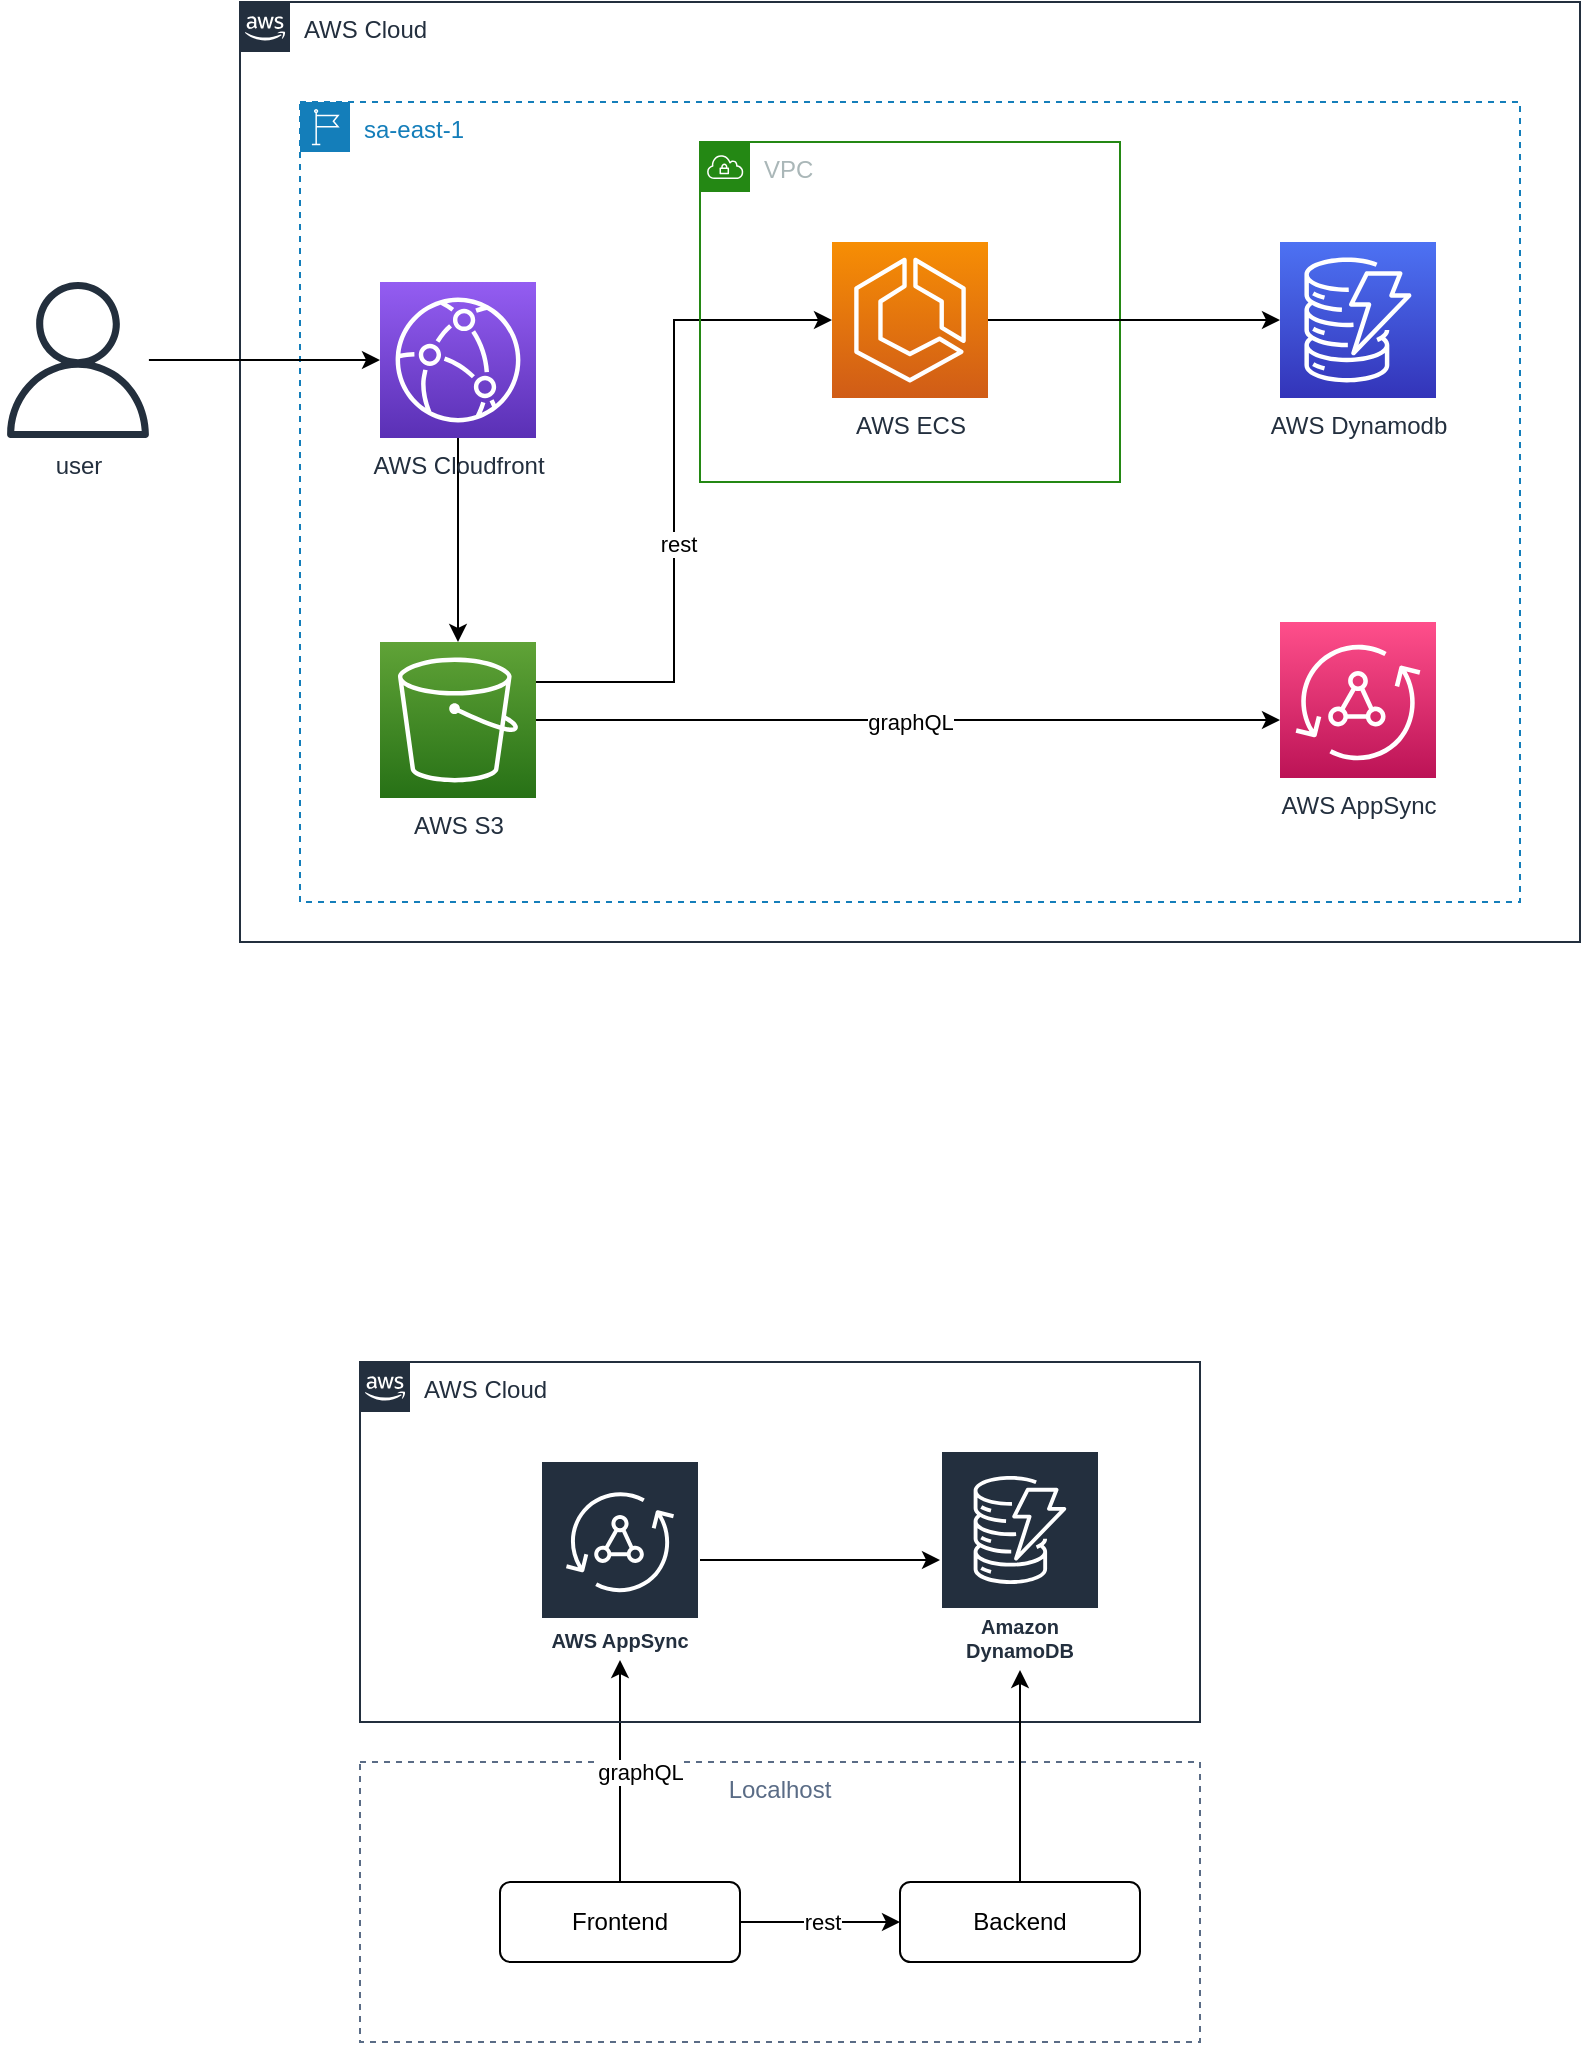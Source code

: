 <mxfile version="19.0.0" type="device"><diagram id="bQM9nf6POHSIRoIgZ3pF" name="Page-1"><mxGraphModel dx="946" dy="1729" grid="1" gridSize="10" guides="1" tooltips="1" connect="1" arrows="1" fold="1" page="1" pageScale="1" pageWidth="827" pageHeight="1169" math="0" shadow="0"><root><mxCell id="0"/><mxCell id="1" parent="0"/><mxCell id="Sqqx98tdszXpvReEp_hM-16" value="Localhost" style="fillColor=none;strokeColor=#5A6C86;dashed=1;verticalAlign=top;fontStyle=0;fontColor=#5A6C86;" parent="1" vertex="1"><mxGeometry x="200" y="410" width="420" height="140" as="geometry"/></mxCell><mxCell id="Sqqx98tdszXpvReEp_hM-5" style="edgeStyle=orthogonalEdgeStyle;rounded=0;orthogonalLoop=1;jettySize=auto;html=1;" parent="1" source="Sqqx98tdszXpvReEp_hM-1" target="Sqqx98tdszXpvReEp_hM-3" edge="1"><mxGeometry relative="1" as="geometry"/></mxCell><mxCell id="Sqqx98tdszXpvReEp_hM-8" value="graphQL" style="edgeLabel;html=1;align=center;verticalAlign=middle;resizable=0;points=[];" parent="Sqqx98tdszXpvReEp_hM-5" vertex="1" connectable="0"><mxGeometry x="-0.033" y="-2" relative="1" as="geometry"><mxPoint x="8" y="-2" as="offset"/></mxGeometry></mxCell><mxCell id="Sqqx98tdszXpvReEp_hM-11" style="edgeStyle=orthogonalEdgeStyle;rounded=0;orthogonalLoop=1;jettySize=auto;html=1;entryX=0;entryY=0.5;entryDx=0;entryDy=0;" parent="1" source="Sqqx98tdszXpvReEp_hM-1" target="Sqqx98tdszXpvReEp_hM-10" edge="1"><mxGeometry relative="1" as="geometry"><Array as="points"><mxPoint x="470" y="490"/></Array></mxGeometry></mxCell><mxCell id="Sqqx98tdszXpvReEp_hM-12" value="rest" style="edgeLabel;html=1;align=center;verticalAlign=middle;resizable=0;points=[];" parent="Sqqx98tdszXpvReEp_hM-11" vertex="1" connectable="0"><mxGeometry x="-0.818" y="2" relative="1" as="geometry"><mxPoint x="33" y="2" as="offset"/></mxGeometry></mxCell><mxCell id="Sqqx98tdszXpvReEp_hM-2" value="AWS Cloud" style="points=[[0,0],[0.25,0],[0.5,0],[0.75,0],[1,0],[1,0.25],[1,0.5],[1,0.75],[1,1],[0.75,1],[0.5,1],[0.25,1],[0,1],[0,0.75],[0,0.5],[0,0.25]];outlineConnect=0;gradientColor=none;html=1;whiteSpace=wrap;fontSize=12;fontStyle=0;container=1;pointerEvents=0;collapsible=0;recursiveResize=0;shape=mxgraph.aws4.group;grIcon=mxgraph.aws4.group_aws_cloud_alt;strokeColor=#232F3E;fillColor=none;verticalAlign=top;align=left;spacingLeft=30;fontColor=#232F3E;dashed=0;" parent="1" vertex="1"><mxGeometry x="200" y="210" width="420" height="180" as="geometry"/></mxCell><mxCell id="Sqqx98tdszXpvReEp_hM-7" style="edgeStyle=orthogonalEdgeStyle;rounded=0;orthogonalLoop=1;jettySize=auto;html=1;" parent="Sqqx98tdszXpvReEp_hM-2" source="Sqqx98tdszXpvReEp_hM-3" target="Sqqx98tdszXpvReEp_hM-4" edge="1"><mxGeometry relative="1" as="geometry"/></mxCell><mxCell id="Sqqx98tdszXpvReEp_hM-3" value="AWS AppSync" style="sketch=0;outlineConnect=0;fontColor=#232F3E;gradientColor=none;strokeColor=#ffffff;fillColor=#232F3E;dashed=0;verticalLabelPosition=middle;verticalAlign=bottom;align=center;html=1;whiteSpace=wrap;fontSize=10;fontStyle=1;spacing=3;shape=mxgraph.aws4.productIcon;prIcon=mxgraph.aws4.appsync;" parent="Sqqx98tdszXpvReEp_hM-2" vertex="1"><mxGeometry x="90" y="49" width="80" height="100" as="geometry"/></mxCell><mxCell id="Sqqx98tdszXpvReEp_hM-4" value="Amazon DynamoDB" style="sketch=0;outlineConnect=0;fontColor=#232F3E;gradientColor=none;strokeColor=#ffffff;fillColor=#232F3E;dashed=0;verticalLabelPosition=middle;verticalAlign=bottom;align=center;html=1;whiteSpace=wrap;fontSize=10;fontStyle=1;spacing=3;shape=mxgraph.aws4.productIcon;prIcon=mxgraph.aws4.dynamodb;" parent="Sqqx98tdszXpvReEp_hM-2" vertex="1"><mxGeometry x="290" y="44" width="80" height="110" as="geometry"/></mxCell><mxCell id="Sqqx98tdszXpvReEp_hM-13" style="edgeStyle=orthogonalEdgeStyle;rounded=0;orthogonalLoop=1;jettySize=auto;html=1;" parent="1" source="Sqqx98tdszXpvReEp_hM-10" target="Sqqx98tdszXpvReEp_hM-4" edge="1"><mxGeometry relative="1" as="geometry"/></mxCell><mxCell id="Sqqx98tdszXpvReEp_hM-10" value="Backend" style="rounded=1;whiteSpace=wrap;html=1;arcSize=13;" parent="1" vertex="1"><mxGeometry x="470" y="470" width="120" height="40" as="geometry"/></mxCell><mxCell id="EenL1CoQds6Piz5d6rtn-5" value="AWS Cloud" style="points=[[0,0],[0.25,0],[0.5,0],[0.75,0],[1,0],[1,0.25],[1,0.5],[1,0.75],[1,1],[0.75,1],[0.5,1],[0.25,1],[0,1],[0,0.75],[0,0.5],[0,0.25]];outlineConnect=0;gradientColor=none;html=1;whiteSpace=wrap;fontSize=12;fontStyle=0;container=1;pointerEvents=0;collapsible=0;recursiveResize=0;shape=mxgraph.aws4.group;grIcon=mxgraph.aws4.group_aws_cloud_alt;strokeColor=#232F3E;fillColor=none;verticalAlign=top;align=left;spacingLeft=30;fontColor=#232F3E;dashed=0;" vertex="1" parent="1"><mxGeometry x="140" y="-470" width="670" height="470" as="geometry"/></mxCell><mxCell id="EenL1CoQds6Piz5d6rtn-9" value="sa-east-1" style="points=[[0,0],[0.25,0],[0.5,0],[0.75,0],[1,0],[1,0.25],[1,0.5],[1,0.75],[1,1],[0.75,1],[0.5,1],[0.25,1],[0,1],[0,0.75],[0,0.5],[0,0.25]];outlineConnect=0;gradientColor=none;html=1;whiteSpace=wrap;fontSize=12;fontStyle=0;container=1;pointerEvents=0;collapsible=0;recursiveResize=0;shape=mxgraph.aws4.group;grIcon=mxgraph.aws4.group_region;strokeColor=#147EBA;fillColor=none;verticalAlign=top;align=left;spacingLeft=30;fontColor=#147EBA;dashed=1;" vertex="1" parent="1"><mxGeometry x="170" y="-420" width="610" height="400" as="geometry"/></mxCell><mxCell id="EenL1CoQds6Piz5d6rtn-13" style="edgeStyle=orthogonalEdgeStyle;rounded=0;orthogonalLoop=1;jettySize=auto;html=1;entryX=0.5;entryY=0;entryDx=0;entryDy=0;entryPerimeter=0;" edge="1" parent="EenL1CoQds6Piz5d6rtn-9" source="EenL1CoQds6Piz5d6rtn-11" target="EenL1CoQds6Piz5d6rtn-12"><mxGeometry relative="1" as="geometry"/></mxCell><mxCell id="EenL1CoQds6Piz5d6rtn-11" value="AWS Cloudfront" style="sketch=0;points=[[0,0,0],[0.25,0,0],[0.5,0,0],[0.75,0,0],[1,0,0],[0,1,0],[0.25,1,0],[0.5,1,0],[0.75,1,0],[1,1,0],[0,0.25,0],[0,0.5,0],[0,0.75,0],[1,0.25,0],[1,0.5,0],[1,0.75,0]];outlineConnect=0;fontColor=#232F3E;gradientColor=#945DF2;gradientDirection=north;fillColor=#5A30B5;strokeColor=#ffffff;dashed=0;verticalLabelPosition=bottom;verticalAlign=top;align=center;html=1;fontSize=12;fontStyle=0;aspect=fixed;shape=mxgraph.aws4.resourceIcon;resIcon=mxgraph.aws4.cloudfront;" vertex="1" parent="EenL1CoQds6Piz5d6rtn-9"><mxGeometry x="40" y="90" width="78" height="78" as="geometry"/></mxCell><mxCell id="EenL1CoQds6Piz5d6rtn-18" style="edgeStyle=orthogonalEdgeStyle;rounded=0;orthogonalLoop=1;jettySize=auto;html=1;entryX=0;entryY=0.5;entryDx=0;entryDy=0;entryPerimeter=0;" edge="1" parent="EenL1CoQds6Piz5d6rtn-9" source="EenL1CoQds6Piz5d6rtn-12" target="EenL1CoQds6Piz5d6rtn-15"><mxGeometry relative="1" as="geometry"><Array as="points"><mxPoint x="187" y="290"/><mxPoint x="187" y="109"/></Array></mxGeometry></mxCell><mxCell id="EenL1CoQds6Piz5d6rtn-24" value="rest" style="edgeLabel;html=1;align=center;verticalAlign=middle;resizable=0;points=[];" vertex="1" connectable="0" parent="EenL1CoQds6Piz5d6rtn-18"><mxGeometry x="-0.158" y="-1" relative="1" as="geometry"><mxPoint x="1" as="offset"/></mxGeometry></mxCell><mxCell id="EenL1CoQds6Piz5d6rtn-21" style="edgeStyle=orthogonalEdgeStyle;rounded=0;orthogonalLoop=1;jettySize=auto;html=1;" edge="1" parent="EenL1CoQds6Piz5d6rtn-9" source="EenL1CoQds6Piz5d6rtn-12" target="EenL1CoQds6Piz5d6rtn-16"><mxGeometry relative="1" as="geometry"><Array as="points"><mxPoint x="540" y="320"/><mxPoint x="540" y="320"/></Array></mxGeometry></mxCell><mxCell id="EenL1CoQds6Piz5d6rtn-25" value="graphQL" style="edgeLabel;html=1;align=center;verticalAlign=middle;resizable=0;points=[];" vertex="1" connectable="0" parent="EenL1CoQds6Piz5d6rtn-21"><mxGeometry x="-0.003" relative="1" as="geometry"><mxPoint x="1" y="1" as="offset"/></mxGeometry></mxCell><mxCell id="EenL1CoQds6Piz5d6rtn-12" value="AWS S3" style="sketch=0;points=[[0,0,0],[0.25,0,0],[0.5,0,0],[0.75,0,0],[1,0,0],[0,1,0],[0.25,1,0],[0.5,1,0],[0.75,1,0],[1,1,0],[0,0.25,0],[0,0.5,0],[0,0.75,0],[1,0.25,0],[1,0.5,0],[1,0.75,0]];outlineConnect=0;fontColor=#232F3E;gradientColor=#60A337;gradientDirection=north;fillColor=#277116;strokeColor=#ffffff;dashed=0;verticalLabelPosition=bottom;verticalAlign=top;align=center;html=1;fontSize=12;fontStyle=0;aspect=fixed;shape=mxgraph.aws4.resourceIcon;resIcon=mxgraph.aws4.s3;" vertex="1" parent="EenL1CoQds6Piz5d6rtn-9"><mxGeometry x="40" y="270" width="78" height="78" as="geometry"/></mxCell><mxCell id="EenL1CoQds6Piz5d6rtn-14" value="VPC" style="points=[[0,0],[0.25,0],[0.5,0],[0.75,0],[1,0],[1,0.25],[1,0.5],[1,0.75],[1,1],[0.75,1],[0.5,1],[0.25,1],[0,1],[0,0.75],[0,0.5],[0,0.25]];outlineConnect=0;gradientColor=none;html=1;whiteSpace=wrap;fontSize=12;fontStyle=0;container=1;pointerEvents=0;collapsible=0;recursiveResize=0;shape=mxgraph.aws4.group;grIcon=mxgraph.aws4.group_vpc;strokeColor=#248814;fillColor=none;verticalAlign=top;align=left;spacingLeft=30;fontColor=#AAB7B8;dashed=0;" vertex="1" parent="EenL1CoQds6Piz5d6rtn-9"><mxGeometry x="200" y="20" width="210" height="170" as="geometry"/></mxCell><mxCell id="EenL1CoQds6Piz5d6rtn-15" value="AWS ECS" style="sketch=0;points=[[0,0,0],[0.25,0,0],[0.5,0,0],[0.75,0,0],[1,0,0],[0,1,0],[0.25,1,0],[0.5,1,0],[0.75,1,0],[1,1,0],[0,0.25,0],[0,0.5,0],[0,0.75,0],[1,0.25,0],[1,0.5,0],[1,0.75,0]];outlineConnect=0;fontColor=#232F3E;gradientColor=#F78E04;gradientDirection=north;fillColor=#D05C17;strokeColor=#ffffff;dashed=0;verticalLabelPosition=bottom;verticalAlign=top;align=center;html=1;fontSize=12;fontStyle=0;aspect=fixed;shape=mxgraph.aws4.resourceIcon;resIcon=mxgraph.aws4.ecs;" vertex="1" parent="EenL1CoQds6Piz5d6rtn-14"><mxGeometry x="66" y="50" width="78" height="78" as="geometry"/></mxCell><mxCell id="EenL1CoQds6Piz5d6rtn-16" value="AWS AppSync" style="sketch=0;points=[[0,0,0],[0.25,0,0],[0.5,0,0],[0.75,0,0],[1,0,0],[0,1,0],[0.25,1,0],[0.5,1,0],[0.75,1,0],[1,1,0],[0,0.25,0],[0,0.5,0],[0,0.75,0],[1,0.25,0],[1,0.5,0],[1,0.75,0]];outlineConnect=0;fontColor=#232F3E;gradientColor=#FF4F8B;gradientDirection=north;fillColor=#BC1356;strokeColor=#ffffff;dashed=0;verticalLabelPosition=bottom;verticalAlign=top;align=center;html=1;fontSize=12;fontStyle=0;aspect=fixed;shape=mxgraph.aws4.resourceIcon;resIcon=mxgraph.aws4.appsync;" vertex="1" parent="EenL1CoQds6Piz5d6rtn-9"><mxGeometry x="490" y="260" width="78" height="78" as="geometry"/></mxCell><mxCell id="EenL1CoQds6Piz5d6rtn-17" value="AWS Dynamodb" style="sketch=0;points=[[0,0,0],[0.25,0,0],[0.5,0,0],[0.75,0,0],[1,0,0],[0,1,0],[0.25,1,0],[0.5,1,0],[0.75,1,0],[1,1,0],[0,0.25,0],[0,0.5,0],[0,0.75,0],[1,0.25,0],[1,0.5,0],[1,0.75,0]];outlineConnect=0;fontColor=#232F3E;gradientColor=#4D72F3;gradientDirection=north;fillColor=#3334B9;strokeColor=#ffffff;dashed=0;verticalLabelPosition=bottom;verticalAlign=top;align=center;html=1;fontSize=12;fontStyle=0;aspect=fixed;shape=mxgraph.aws4.resourceIcon;resIcon=mxgraph.aws4.dynamodb;" vertex="1" parent="EenL1CoQds6Piz5d6rtn-9"><mxGeometry x="490" y="70" width="78" height="78" as="geometry"/></mxCell><mxCell id="EenL1CoQds6Piz5d6rtn-20" style="edgeStyle=orthogonalEdgeStyle;rounded=0;orthogonalLoop=1;jettySize=auto;html=1;entryX=0;entryY=0.5;entryDx=0;entryDy=0;entryPerimeter=0;" edge="1" parent="EenL1CoQds6Piz5d6rtn-9" source="EenL1CoQds6Piz5d6rtn-15" target="EenL1CoQds6Piz5d6rtn-17"><mxGeometry relative="1" as="geometry"/></mxCell><mxCell id="EenL1CoQds6Piz5d6rtn-23" style="edgeStyle=orthogonalEdgeStyle;rounded=0;orthogonalLoop=1;jettySize=auto;html=1;" edge="1" parent="1" source="EenL1CoQds6Piz5d6rtn-22" target="EenL1CoQds6Piz5d6rtn-11"><mxGeometry relative="1" as="geometry"/></mxCell><mxCell id="EenL1CoQds6Piz5d6rtn-22" value="user" style="sketch=0;outlineConnect=0;fontColor=#232F3E;gradientColor=none;fillColor=#232F3D;strokeColor=none;dashed=0;verticalLabelPosition=bottom;verticalAlign=top;align=center;html=1;fontSize=12;fontStyle=0;aspect=fixed;pointerEvents=1;shape=mxgraph.aws4.user;" vertex="1" parent="1"><mxGeometry x="20" y="-330" width="78" height="78" as="geometry"/></mxCell><mxCell id="Sqqx98tdszXpvReEp_hM-1" value="Frontend" style="rounded=1;whiteSpace=wrap;html=1;arcSize=13;" parent="1" vertex="1"><mxGeometry x="270" y="470" width="120" height="40" as="geometry"/></mxCell><mxCell id="Sqqx98tdszXpvReEp_hM-14" value="" style="shape=image;verticalLabelPosition=bottom;labelBackgroundColor=default;verticalAlign=top;aspect=fixed;imageAspect=0;image=https://angular.io/assets/images/logos/angularjs/AngularJS-Shield.svg;" parent="1" vertex="1"><mxGeometry x="200" y="-160" width="33.03" height="35" as="geometry"/></mxCell></root></mxGraphModel></diagram></mxfile>